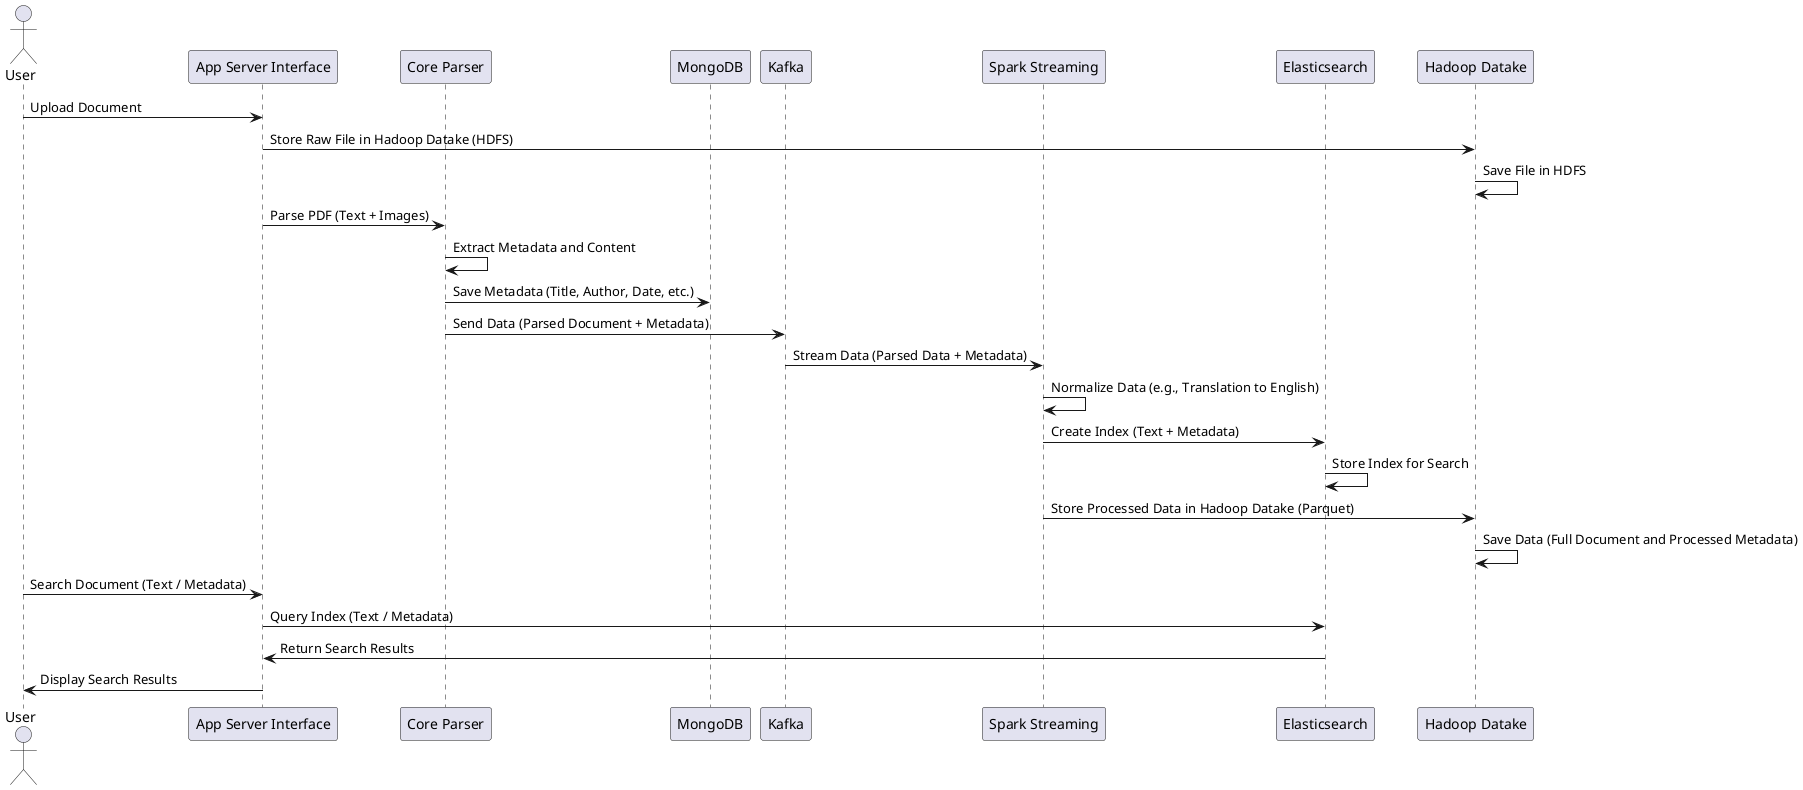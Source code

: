 @startuml
actor User
participant "App Server Interface" as AppServer
participant "Core Parser" as CoreParser
participant "MongoDB" as MongoDB
participant "Kafka" as Kafka
participant "Spark Streaming" as SparkStreaming
participant "Elasticsearch" as Elasticsearch
participant "Hadoop Datake" as Datake

User -> AppServer: Upload Document
AppServer -> Datake: Store Raw File in Hadoop Datake (HDFS)
Datake -> Datake: Save File in HDFS

AppServer -> CoreParser: Parse PDF (Text + Images)
CoreParser -> CoreParser: Extract Metadata and Content
CoreParser -> MongoDB: Save Metadata (Title, Author, Date, etc.)
CoreParser -> Kafka: Send Data (Parsed Document + Metadata)
Kafka -> SparkStreaming: Stream Data (Parsed Data + Metadata)
SparkStreaming -> SparkStreaming: Normalize Data (e.g., Translation to English)
SparkStreaming -> Elasticsearch: Create Index (Text + Metadata)
Elasticsearch -> Elasticsearch: Store Index for Search
SparkStreaming -> Datake: Store Processed Data in Hadoop Datake (Parquet)
Datake -> Datake: Save Data (Full Document and Processed Metadata)

User -> AppServer: Search Document (Text / Metadata)
AppServer -> Elasticsearch: Query Index (Text / Metadata)
Elasticsearch -> AppServer: Return Search Results
AppServer -> User: Display Search Results

@enduml
